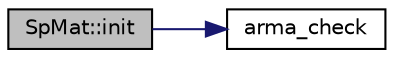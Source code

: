 digraph "SpMat::init"
{
  edge [fontname="Helvetica",fontsize="10",labelfontname="Helvetica",labelfontsize="10"];
  node [fontname="Helvetica",fontsize="10",shape=record];
  rankdir="LR";
  Node1 [label="SpMat::init",height=0.2,width=0.4,color="black", fillcolor="grey75", style="filled" fontcolor="black"];
  Node1 -> Node2 [color="midnightblue",fontsize="10",style="solid",fontname="Helvetica"];
  Node2 [label="arma_check",height=0.2,width=0.4,color="black", fillcolor="white", style="filled",URL="$group__debug.html#ga458beb676810b1e43df9f0668359e76f",tooltip="if state is true, abort program"];
}
